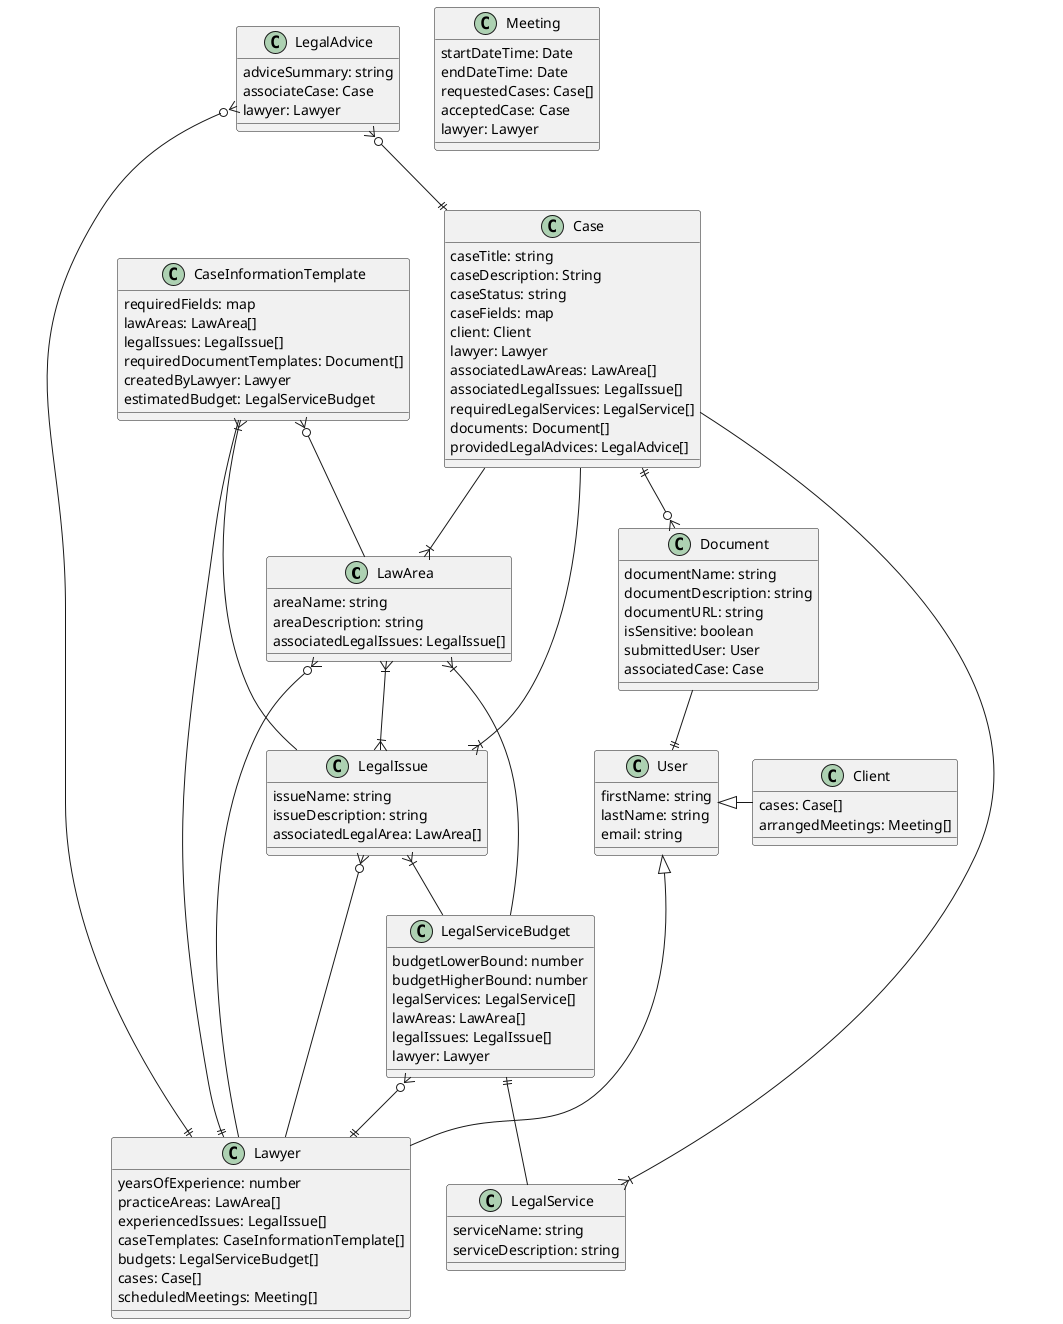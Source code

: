 @startuml

class LawArea {
    areaName: string
    areaDescription: string
    associatedLegalIssues: LegalIssue[]
}

class LegalIssue {
    issueName: string
    issueDescription: string
    associatedLegalArea: LawArea[]
}

class LegalService {
    serviceName: string
    serviceDescription: string
}

class LegalServiceBudget {
    budgetLowerBound: number
    budgetHigherBound: number
    legalServices: LegalService[]
    lawAreas: LawArea[]
    legalIssues: LegalIssue[]
    lawyer: Lawyer
}

class CaseInformationTemplate {
    requiredFields: map
    lawAreas: LawArea[]
    legalIssues: LegalIssue[]
    requiredDocumentTemplates: Document[]
    createdByLawyer: Lawyer
    estimatedBudget: LegalServiceBudget
}

class Document {
    documentName: string
    documentDescription: string
    documentURL: string
    isSensitive: boolean
    submittedUser: User
    associatedCase: Case
}

class Case {
    caseTitle: string
    caseDescription: String
    caseStatus: string
    caseFields: map
    client: Client
    lawyer: Lawyer
    associatedLawAreas: LawArea[]
    associatedLegalIssues: LegalIssue[]
    requiredLegalServices: LegalService[]
    documents: Document[]
    providedLegalAdvices: LegalAdvice[]
}

class LegalAdvice {
    adviceSummary: string
    associateCase: Case
    lawyer: Lawyer
}

class User {
    firstName: string
    lastName: string
    email: string
}

class Client {
    cases: Case[]
    arrangedMeetings: Meeting[]
}

class Lawyer {
    yearsOfExperience: number
    practiceAreas: LawArea[]
    experiencedIssues: LegalIssue[]
    caseTemplates: CaseInformationTemplate[]
    budgets: LegalServiceBudget[]
    cases: Case[]
    scheduledMeetings: Meeting[]
}

class Meeting {
    startDateTime: Date
    endDateTime: Date
    requestedCases: Case[]
    acceptedCase: Case
    lawyer: Lawyer
}


User <|- Client
User <|- Lawyer

LawArea }|--|{ LegalIssue
LawArea }o-- Lawyer

LegalIssue }o-- Lawyer

CaseInformationTemplate }|-- LegalIssue
CaseInformationTemplate }o-- LawArea
CaseInformationTemplate --|| Lawyer

LegalServiceBudget ||-- LegalService
LawArea }|-- LegalServiceBudget
LegalIssue }|-- LegalServiceBudget
LegalServiceBudget }o--|| Lawyer

Document --|| User
Case ||--o{ Document

LegalAdvice }o--|| Lawyer
LegalAdvice }o--|| Case

Case --|{ LawArea
Case --|{ LegalIssue
Case --|{ LegalService

@enduml